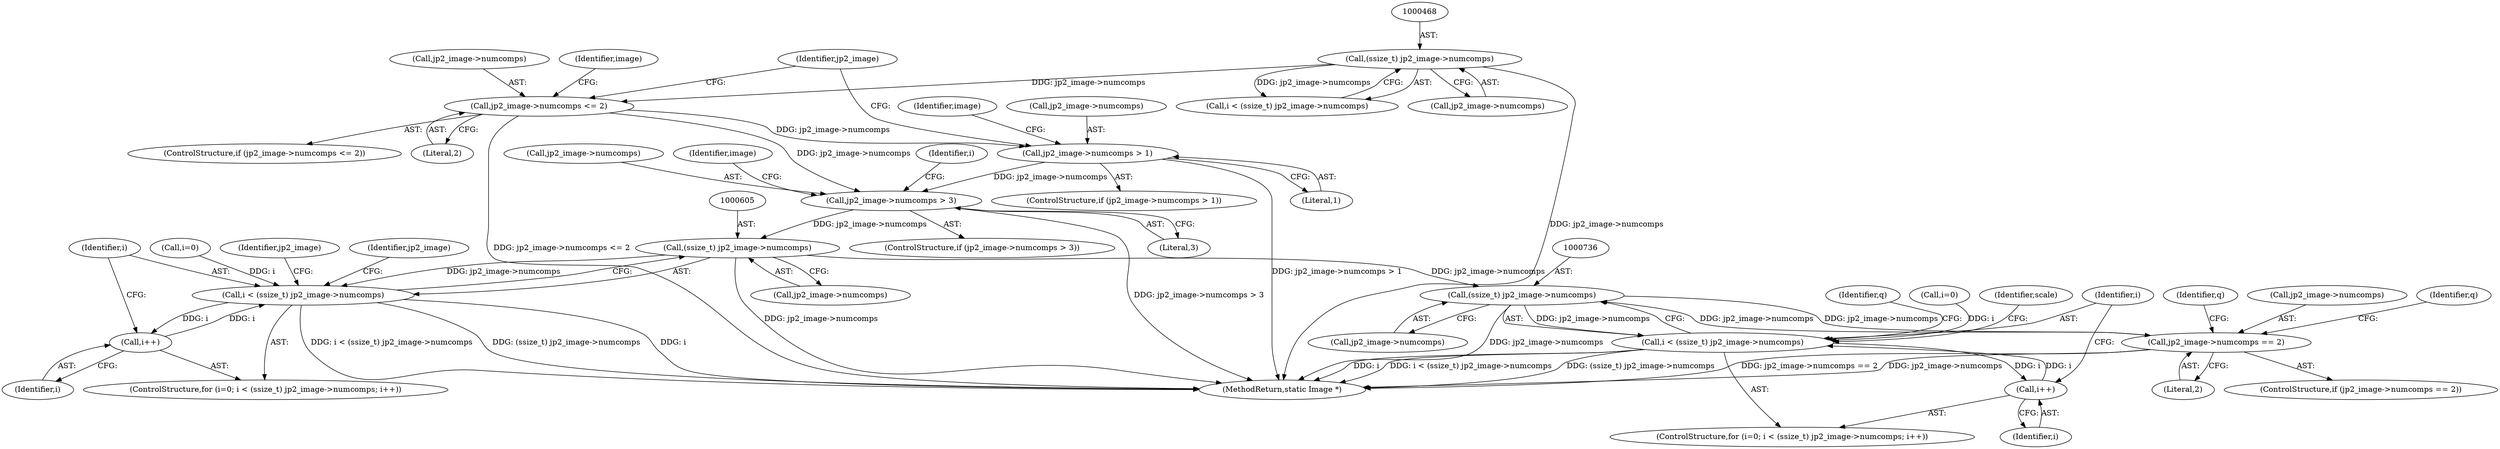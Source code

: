digraph "0_ImageMagick_f6e9d0d9955e85bdd7540b251cd50d598dacc5e6_28@pointer" {
"1000588" [label="(Call,jp2_image->numcomps > 3)"];
"1000567" [label="(Call,jp2_image->numcomps <= 2)"];
"1000467" [label="(Call,(ssize_t) jp2_image->numcomps)"];
"1000577" [label="(Call,jp2_image->numcomps > 1)"];
"1000604" [label="(Call,(ssize_t) jp2_image->numcomps)"];
"1000602" [label="(Call,i < (ssize_t) jp2_image->numcomps)"];
"1000609" [label="(Call,i++)"];
"1000735" [label="(Call,(ssize_t) jp2_image->numcomps)"];
"1000733" [label="(Call,i < (ssize_t) jp2_image->numcomps)"];
"1000740" [label="(Call,i++)"];
"1000860" [label="(Call,jp2_image->numcomps == 2)"];
"1000859" [label="(ControlStructure,if (jp2_image->numcomps == 2))"];
"1000734" [label="(Identifier,i)"];
"1000637" [label="(Identifier,jp2_image)"];
"1000467" [label="(Call,(ssize_t) jp2_image->numcomps)"];
"1000901" [label="(Identifier,q)"];
"1000737" [label="(Call,jp2_image->numcomps)"];
"1000617" [label="(Identifier,jp2_image)"];
"1000595" [label="(Identifier,image)"];
"1000730" [label="(Call,i=0)"];
"1000741" [label="(Identifier,i)"];
"1000602" [label="(Call,i < (ssize_t) jp2_image->numcomps)"];
"1000577" [label="(Call,jp2_image->numcomps > 1)"];
"1000576" [label="(ControlStructure,if (jp2_image->numcomps > 1))"];
"1000584" [label="(Identifier,image)"];
"1000603" [label="(Identifier,i)"];
"1000610" [label="(Identifier,i)"];
"1000600" [label="(Identifier,i)"];
"1000868" [label="(Identifier,q)"];
"1000877" [label="(Identifier,q)"];
"1000604" [label="(Call,(ssize_t) jp2_image->numcomps)"];
"1000729" [label="(ControlStructure,for (i=0; i < (ssize_t) jp2_image->numcomps; i++))"];
"1000733" [label="(Call,i < (ssize_t) jp2_image->numcomps)"];
"1000740" [label="(Call,i++)"];
"1000574" [label="(Identifier,image)"];
"1000465" [label="(Call,i < (ssize_t) jp2_image->numcomps)"];
"1000589" [label="(Call,jp2_image->numcomps)"];
"1000735" [label="(Call,(ssize_t) jp2_image->numcomps)"];
"1000609" [label="(Call,i++)"];
"1000861" [label="(Call,jp2_image->numcomps)"];
"1000935" [label="(MethodReturn,static Image *)"];
"1000860" [label="(Call,jp2_image->numcomps == 2)"];
"1000567" [label="(Call,jp2_image->numcomps <= 2)"];
"1000588" [label="(Call,jp2_image->numcomps > 3)"];
"1000592" [label="(Literal,3)"];
"1000864" [label="(Literal,2)"];
"1000587" [label="(ControlStructure,if (jp2_image->numcomps > 3))"];
"1000578" [label="(Call,jp2_image->numcomps)"];
"1000571" [label="(Literal,2)"];
"1000746" [label="(Identifier,scale)"];
"1000598" [label="(ControlStructure,for (i=0; i < (ssize_t) jp2_image->numcomps; i++))"];
"1000469" [label="(Call,jp2_image->numcomps)"];
"1000599" [label="(Call,i=0)"];
"1000566" [label="(ControlStructure,if (jp2_image->numcomps <= 2))"];
"1000606" [label="(Call,jp2_image->numcomps)"];
"1000581" [label="(Literal,1)"];
"1000590" [label="(Identifier,jp2_image)"];
"1000568" [label="(Call,jp2_image->numcomps)"];
"1000588" -> "1000587"  [label="AST: "];
"1000588" -> "1000592"  [label="CFG: "];
"1000589" -> "1000588"  [label="AST: "];
"1000592" -> "1000588"  [label="AST: "];
"1000595" -> "1000588"  [label="CFG: "];
"1000600" -> "1000588"  [label="CFG: "];
"1000588" -> "1000935"  [label="DDG: jp2_image->numcomps > 3"];
"1000567" -> "1000588"  [label="DDG: jp2_image->numcomps"];
"1000577" -> "1000588"  [label="DDG: jp2_image->numcomps"];
"1000588" -> "1000604"  [label="DDG: jp2_image->numcomps"];
"1000567" -> "1000566"  [label="AST: "];
"1000567" -> "1000571"  [label="CFG: "];
"1000568" -> "1000567"  [label="AST: "];
"1000571" -> "1000567"  [label="AST: "];
"1000574" -> "1000567"  [label="CFG: "];
"1000590" -> "1000567"  [label="CFG: "];
"1000567" -> "1000935"  [label="DDG: jp2_image->numcomps <= 2"];
"1000467" -> "1000567"  [label="DDG: jp2_image->numcomps"];
"1000567" -> "1000577"  [label="DDG: jp2_image->numcomps"];
"1000467" -> "1000465"  [label="AST: "];
"1000467" -> "1000469"  [label="CFG: "];
"1000468" -> "1000467"  [label="AST: "];
"1000469" -> "1000467"  [label="AST: "];
"1000465" -> "1000467"  [label="CFG: "];
"1000467" -> "1000935"  [label="DDG: jp2_image->numcomps"];
"1000467" -> "1000465"  [label="DDG: jp2_image->numcomps"];
"1000577" -> "1000576"  [label="AST: "];
"1000577" -> "1000581"  [label="CFG: "];
"1000578" -> "1000577"  [label="AST: "];
"1000581" -> "1000577"  [label="AST: "];
"1000584" -> "1000577"  [label="CFG: "];
"1000590" -> "1000577"  [label="CFG: "];
"1000577" -> "1000935"  [label="DDG: jp2_image->numcomps > 1"];
"1000604" -> "1000602"  [label="AST: "];
"1000604" -> "1000606"  [label="CFG: "];
"1000605" -> "1000604"  [label="AST: "];
"1000606" -> "1000604"  [label="AST: "];
"1000602" -> "1000604"  [label="CFG: "];
"1000604" -> "1000935"  [label="DDG: jp2_image->numcomps"];
"1000604" -> "1000602"  [label="DDG: jp2_image->numcomps"];
"1000604" -> "1000735"  [label="DDG: jp2_image->numcomps"];
"1000602" -> "1000598"  [label="AST: "];
"1000603" -> "1000602"  [label="AST: "];
"1000617" -> "1000602"  [label="CFG: "];
"1000637" -> "1000602"  [label="CFG: "];
"1000602" -> "1000935"  [label="DDG: i < (ssize_t) jp2_image->numcomps"];
"1000602" -> "1000935"  [label="DDG: (ssize_t) jp2_image->numcomps"];
"1000602" -> "1000935"  [label="DDG: i"];
"1000609" -> "1000602"  [label="DDG: i"];
"1000599" -> "1000602"  [label="DDG: i"];
"1000602" -> "1000609"  [label="DDG: i"];
"1000609" -> "1000598"  [label="AST: "];
"1000609" -> "1000610"  [label="CFG: "];
"1000610" -> "1000609"  [label="AST: "];
"1000603" -> "1000609"  [label="CFG: "];
"1000735" -> "1000733"  [label="AST: "];
"1000735" -> "1000737"  [label="CFG: "];
"1000736" -> "1000735"  [label="AST: "];
"1000737" -> "1000735"  [label="AST: "];
"1000733" -> "1000735"  [label="CFG: "];
"1000735" -> "1000935"  [label="DDG: jp2_image->numcomps"];
"1000735" -> "1000733"  [label="DDG: jp2_image->numcomps"];
"1000860" -> "1000735"  [label="DDG: jp2_image->numcomps"];
"1000735" -> "1000860"  [label="DDG: jp2_image->numcomps"];
"1000733" -> "1000729"  [label="AST: "];
"1000734" -> "1000733"  [label="AST: "];
"1000746" -> "1000733"  [label="CFG: "];
"1000901" -> "1000733"  [label="CFG: "];
"1000733" -> "1000935"  [label="DDG: (ssize_t) jp2_image->numcomps"];
"1000733" -> "1000935"  [label="DDG: i"];
"1000733" -> "1000935"  [label="DDG: i < (ssize_t) jp2_image->numcomps"];
"1000730" -> "1000733"  [label="DDG: i"];
"1000740" -> "1000733"  [label="DDG: i"];
"1000733" -> "1000740"  [label="DDG: i"];
"1000740" -> "1000729"  [label="AST: "];
"1000740" -> "1000741"  [label="CFG: "];
"1000741" -> "1000740"  [label="AST: "];
"1000734" -> "1000740"  [label="CFG: "];
"1000860" -> "1000859"  [label="AST: "];
"1000860" -> "1000864"  [label="CFG: "];
"1000861" -> "1000860"  [label="AST: "];
"1000864" -> "1000860"  [label="AST: "];
"1000868" -> "1000860"  [label="CFG: "];
"1000877" -> "1000860"  [label="CFG: "];
"1000860" -> "1000935"  [label="DDG: jp2_image->numcomps == 2"];
"1000860" -> "1000935"  [label="DDG: jp2_image->numcomps"];
}
